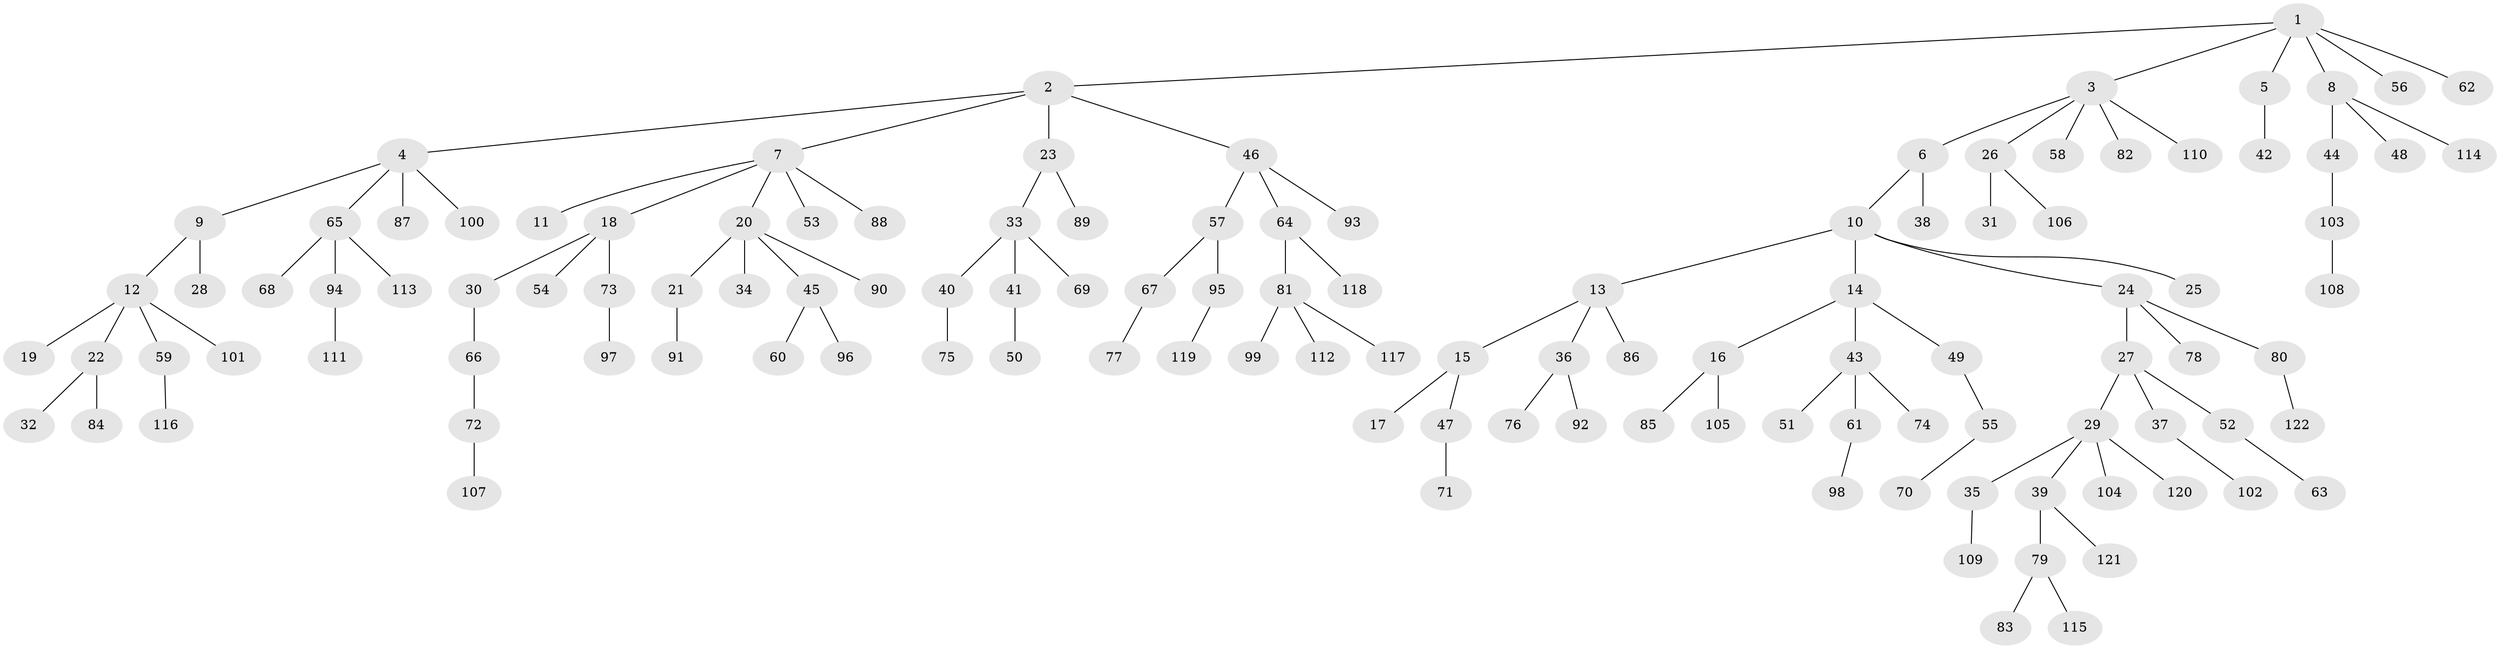 // Generated by graph-tools (version 1.1) at 2025/26/03/09/25 03:26:24]
// undirected, 122 vertices, 121 edges
graph export_dot {
graph [start="1"]
  node [color=gray90,style=filled];
  1;
  2;
  3;
  4;
  5;
  6;
  7;
  8;
  9;
  10;
  11;
  12;
  13;
  14;
  15;
  16;
  17;
  18;
  19;
  20;
  21;
  22;
  23;
  24;
  25;
  26;
  27;
  28;
  29;
  30;
  31;
  32;
  33;
  34;
  35;
  36;
  37;
  38;
  39;
  40;
  41;
  42;
  43;
  44;
  45;
  46;
  47;
  48;
  49;
  50;
  51;
  52;
  53;
  54;
  55;
  56;
  57;
  58;
  59;
  60;
  61;
  62;
  63;
  64;
  65;
  66;
  67;
  68;
  69;
  70;
  71;
  72;
  73;
  74;
  75;
  76;
  77;
  78;
  79;
  80;
  81;
  82;
  83;
  84;
  85;
  86;
  87;
  88;
  89;
  90;
  91;
  92;
  93;
  94;
  95;
  96;
  97;
  98;
  99;
  100;
  101;
  102;
  103;
  104;
  105;
  106;
  107;
  108;
  109;
  110;
  111;
  112;
  113;
  114;
  115;
  116;
  117;
  118;
  119;
  120;
  121;
  122;
  1 -- 2;
  1 -- 3;
  1 -- 5;
  1 -- 8;
  1 -- 56;
  1 -- 62;
  2 -- 4;
  2 -- 7;
  2 -- 23;
  2 -- 46;
  3 -- 6;
  3 -- 26;
  3 -- 58;
  3 -- 82;
  3 -- 110;
  4 -- 9;
  4 -- 65;
  4 -- 87;
  4 -- 100;
  5 -- 42;
  6 -- 10;
  6 -- 38;
  7 -- 11;
  7 -- 18;
  7 -- 20;
  7 -- 53;
  7 -- 88;
  8 -- 44;
  8 -- 48;
  8 -- 114;
  9 -- 12;
  9 -- 28;
  10 -- 13;
  10 -- 14;
  10 -- 24;
  10 -- 25;
  12 -- 19;
  12 -- 22;
  12 -- 59;
  12 -- 101;
  13 -- 15;
  13 -- 36;
  13 -- 86;
  14 -- 16;
  14 -- 43;
  14 -- 49;
  15 -- 17;
  15 -- 47;
  16 -- 85;
  16 -- 105;
  18 -- 30;
  18 -- 54;
  18 -- 73;
  20 -- 21;
  20 -- 34;
  20 -- 45;
  20 -- 90;
  21 -- 91;
  22 -- 32;
  22 -- 84;
  23 -- 33;
  23 -- 89;
  24 -- 27;
  24 -- 78;
  24 -- 80;
  26 -- 31;
  26 -- 106;
  27 -- 29;
  27 -- 37;
  27 -- 52;
  29 -- 35;
  29 -- 39;
  29 -- 104;
  29 -- 120;
  30 -- 66;
  33 -- 40;
  33 -- 41;
  33 -- 69;
  35 -- 109;
  36 -- 76;
  36 -- 92;
  37 -- 102;
  39 -- 79;
  39 -- 121;
  40 -- 75;
  41 -- 50;
  43 -- 51;
  43 -- 61;
  43 -- 74;
  44 -- 103;
  45 -- 60;
  45 -- 96;
  46 -- 57;
  46 -- 64;
  46 -- 93;
  47 -- 71;
  49 -- 55;
  52 -- 63;
  55 -- 70;
  57 -- 67;
  57 -- 95;
  59 -- 116;
  61 -- 98;
  64 -- 81;
  64 -- 118;
  65 -- 68;
  65 -- 94;
  65 -- 113;
  66 -- 72;
  67 -- 77;
  72 -- 107;
  73 -- 97;
  79 -- 83;
  79 -- 115;
  80 -- 122;
  81 -- 99;
  81 -- 112;
  81 -- 117;
  94 -- 111;
  95 -- 119;
  103 -- 108;
}
